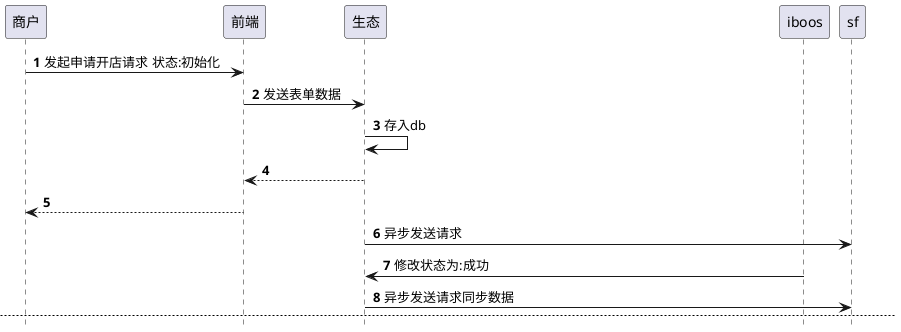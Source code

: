 @startuml

participant 商户 as sh
participant 前端 as qd
participant 生态 as st
participant iboos as yy
participant sf
autonumber /'自动带序号'/
hide footbox /'去除脚注'/


sh -> qd : 发起申请开店请求 状态:初始化
qd -> st : 发送表单数据
st -> st : 存入db
st --> qd
qd --> sh
st -> sf : 异步发送请求

yy -> st : 修改状态为:成功
st -> sf : 异步发送请求同步数据

newpage/'分割符'/

sh -> qd : 发起申请开店请求 状态:初始化
qd -> st : 发送表单数据
st -> st : 存入db
st --> qd
qd --> sh
st -> sf : 异步发送请求同步数据

yy -> st : 修改状态为:审核中
st -> sf : 异步发送请求同步数据

yy -> st : 修改状态为:成功
st -> sf : 异步发送请求同步数据

newpage/'分割符'/

sh -> qd : 发起申请开店请求 状态:初始化
qd -> st : 发送表单数据
st -> st : 存入db
st --> qd
qd --> sh
st -> sf : 异步发送请求同步数据

yy -> st : 修改状态为:审核中
st -> sf : 异步发送请求同步数据

yy -> st : 修改状态为:失败
st -> sf : 异步发送请求同步数据


newpage/'分割符'/

sh -> qd : 发起申请开店请求 状态:初始化
qd -> st : 发送表单数据
st -> st : 存入db
st --> qd
qd --> sh
st -> sf : 异步发送请求同步数据

yy -> st : 修改状态为:审核中

st -> st : 根据单号查询db,该单目前状态

st -> st : 判断站点.....
group 判断站点: [独立站]
st -> st : 判断目前状态和运营传递过来的状态 该单目前状态是否符合该状态规则
note left :  初始化 > 成功/失败
else 多站点

st -> st : 判断目前状态和运营传递过来的状态 该单目前状态是否符合该状态规则
note left :  初始化 > 审核中 > 成功/失败
group 成功情况
st -> st : 符合状态规则,修改db数据状态
st -> sf : 异步发送请求同步数据
else 失败情况
st -> st : 不符合,把当前数据存入bd
st -> st : 定时任务捞取: \n 1 判断当前申请单状态是否为初始化 \n 2 判断数据库内是否有审核中状态的数据 \n 3 判断是否有成功或失败的数据, 依次发送
end

yy -> st : 修改状态为:失败
st -> st : 同上逻辑,判断是否符合状态规则 \n 决定是否同步
st -> sf : 异步发送请求同步数据
end
@enduml